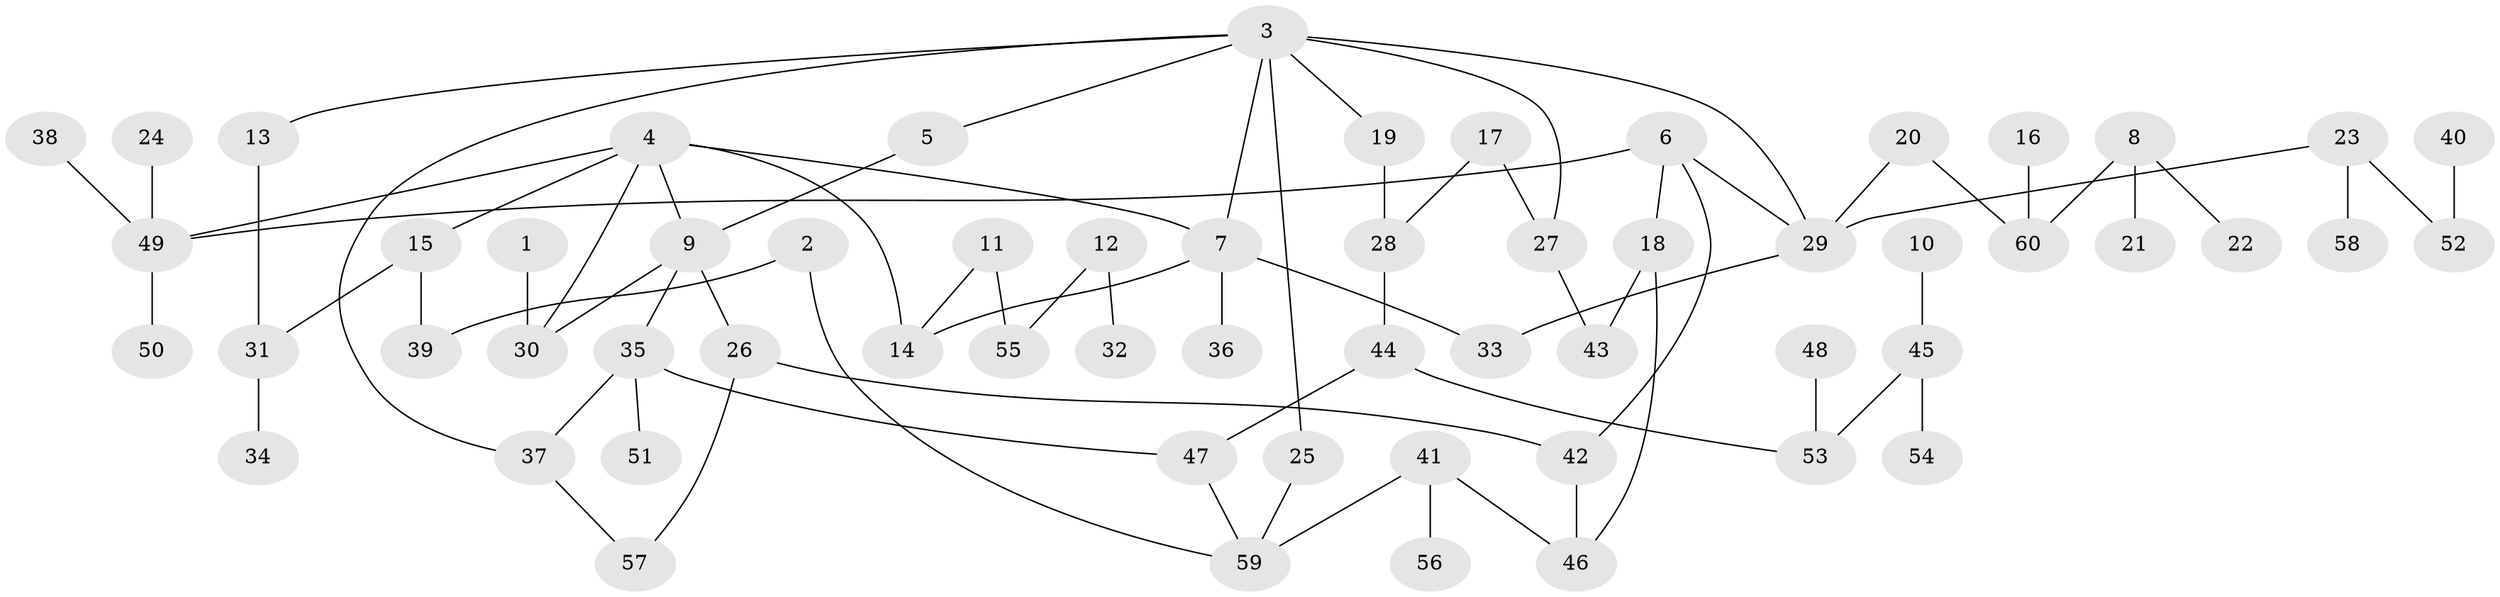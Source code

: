 // Generated by graph-tools (version 1.1) at 2025/38/03/09/25 04:38:58]
// undirected, 60 vertices, 75 edges
graph export_dot {
graph [start="1"]
  node [color=gray90,style=filled];
  1;
  2;
  3;
  4;
  5;
  6;
  7;
  8;
  9;
  10;
  11;
  12;
  13;
  14;
  15;
  16;
  17;
  18;
  19;
  20;
  21;
  22;
  23;
  24;
  25;
  26;
  27;
  28;
  29;
  30;
  31;
  32;
  33;
  34;
  35;
  36;
  37;
  38;
  39;
  40;
  41;
  42;
  43;
  44;
  45;
  46;
  47;
  48;
  49;
  50;
  51;
  52;
  53;
  54;
  55;
  56;
  57;
  58;
  59;
  60;
  1 -- 30;
  2 -- 39;
  2 -- 59;
  3 -- 5;
  3 -- 7;
  3 -- 13;
  3 -- 19;
  3 -- 25;
  3 -- 27;
  3 -- 29;
  3 -- 37;
  4 -- 7;
  4 -- 9;
  4 -- 14;
  4 -- 15;
  4 -- 30;
  4 -- 49;
  5 -- 9;
  6 -- 18;
  6 -- 29;
  6 -- 42;
  6 -- 49;
  7 -- 14;
  7 -- 33;
  7 -- 36;
  8 -- 21;
  8 -- 22;
  8 -- 60;
  9 -- 26;
  9 -- 30;
  9 -- 35;
  10 -- 45;
  11 -- 14;
  11 -- 55;
  12 -- 32;
  12 -- 55;
  13 -- 31;
  15 -- 31;
  15 -- 39;
  16 -- 60;
  17 -- 27;
  17 -- 28;
  18 -- 43;
  18 -- 46;
  19 -- 28;
  20 -- 29;
  20 -- 60;
  23 -- 29;
  23 -- 52;
  23 -- 58;
  24 -- 49;
  25 -- 59;
  26 -- 42;
  26 -- 57;
  27 -- 43;
  28 -- 44;
  29 -- 33;
  31 -- 34;
  35 -- 37;
  35 -- 47;
  35 -- 51;
  37 -- 57;
  38 -- 49;
  40 -- 52;
  41 -- 46;
  41 -- 56;
  41 -- 59;
  42 -- 46;
  44 -- 47;
  44 -- 53;
  45 -- 53;
  45 -- 54;
  47 -- 59;
  48 -- 53;
  49 -- 50;
}
